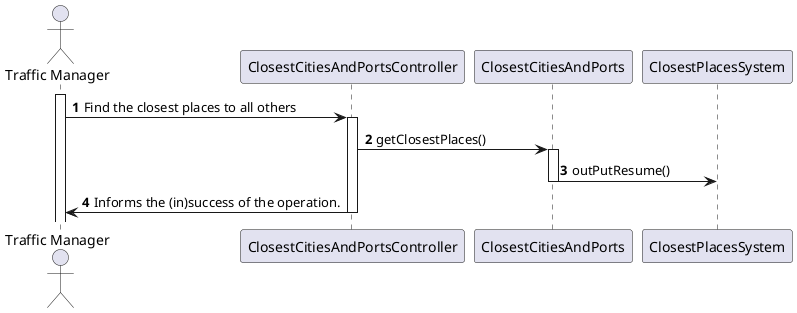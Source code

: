 @startuml
autonumber

actor "Traffic Manager" as TM

participant ClosestCitiesAndPortsController as CTRL
participant ClosestCitiesAndPorts as CITPOR
participant ClosestPlacesSystem as OUTP

activate TM

TM -> CTRL : Find the closest places to all others

activate CTRL

CTRL -> CITPOR : getClosestPlaces()

activate CITPOR

CITPOR -> OUTP : outPutResume()

deactivate CITPOR

deactivate OUTP

CTRL -> TM : Informs the (in)success of the operation.

deactivate CTRL

@enduml
